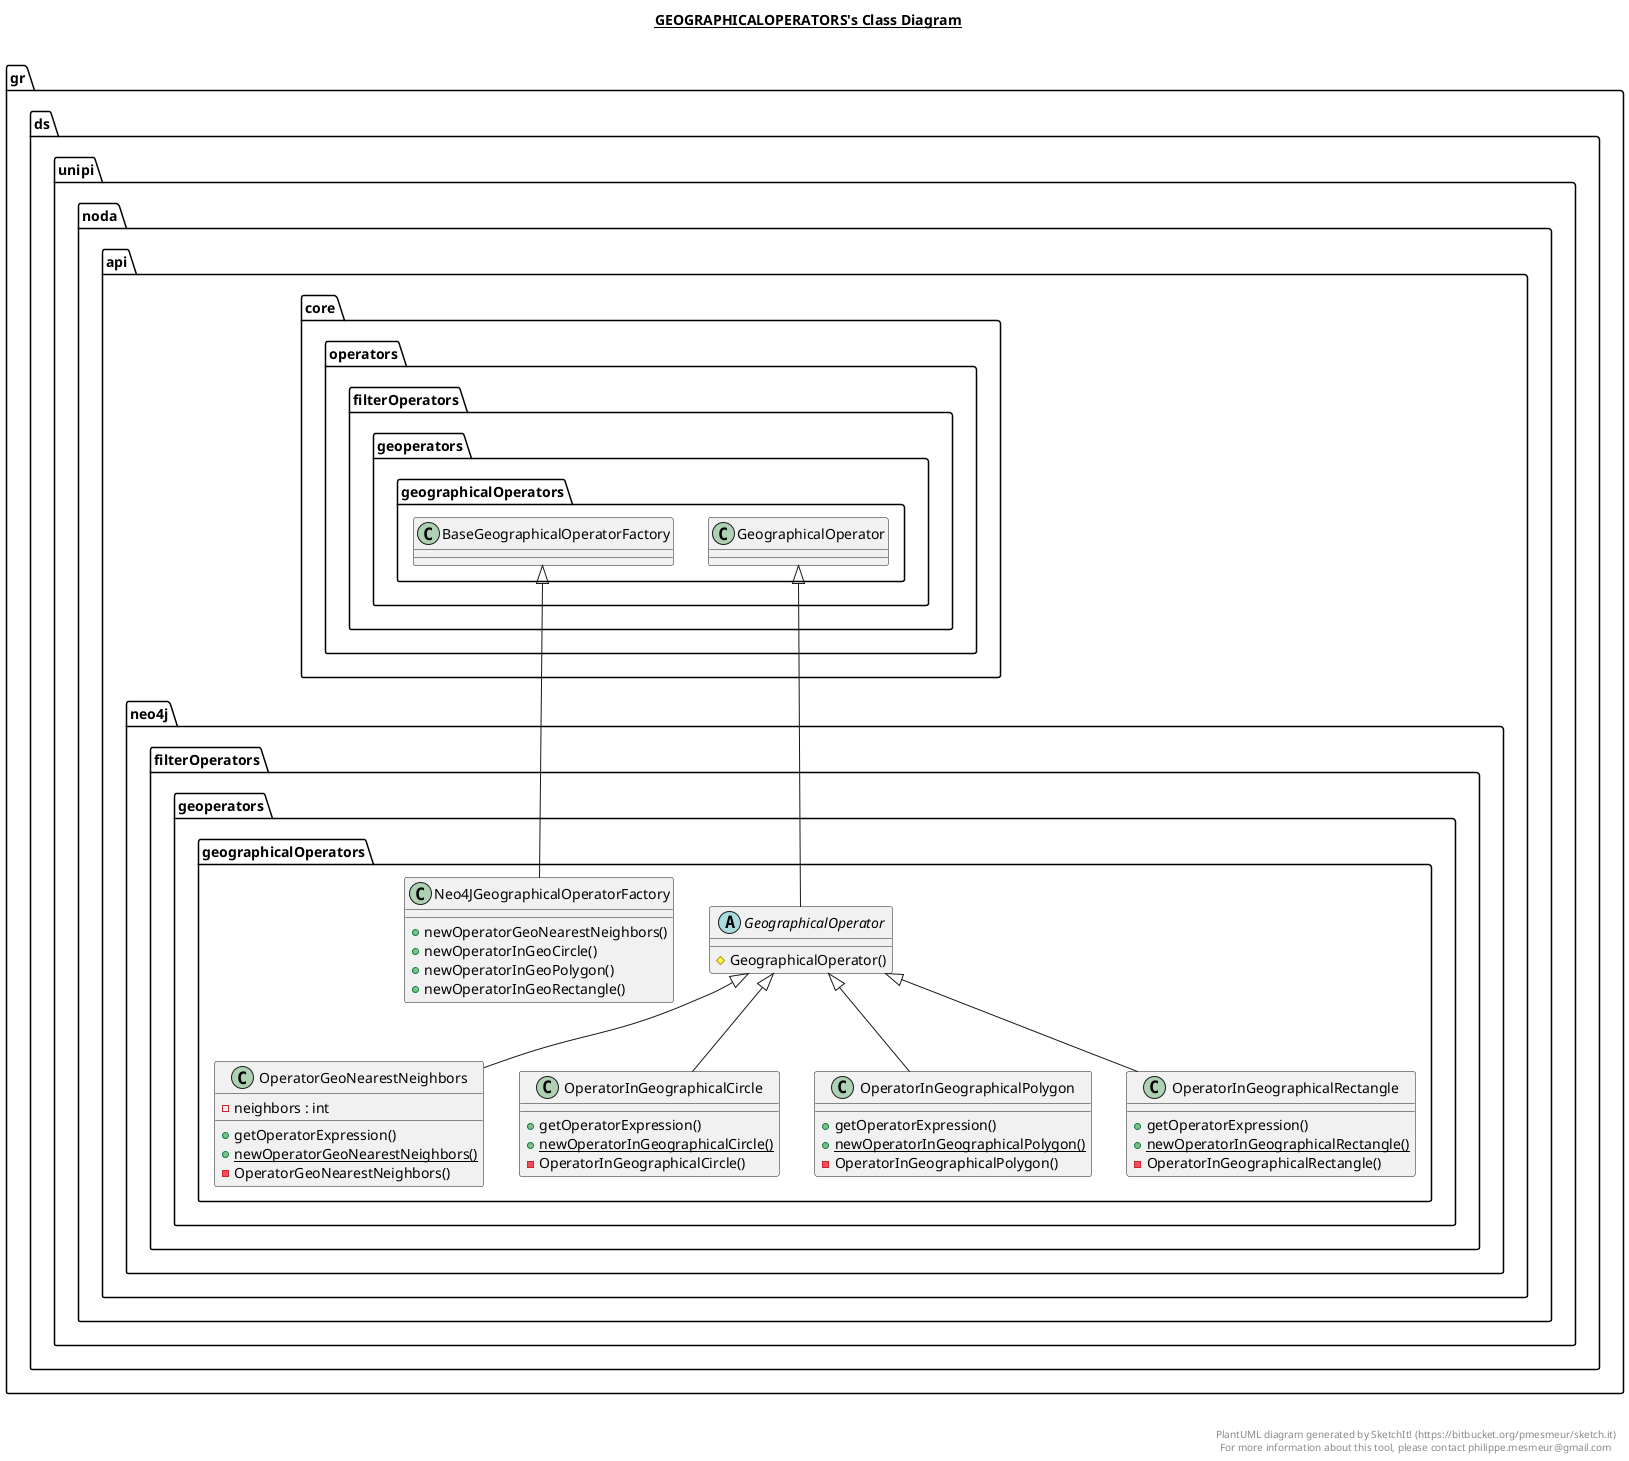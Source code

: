 @startuml

title __GEOGRAPHICALOPERATORS's Class Diagram__\n

  namespace gr.ds.unipi.noda.api.neo4j {
    namespace filterOperators.geoperators.geographicalOperators {
      abstract class gr.ds.unipi.noda.api.neo4j.filterOperators.geoperators.geographicalOperators.GeographicalOperator {
          # GeographicalOperator()
      }
    }
  }
  

  namespace gr.ds.unipi.noda.api.neo4j {
    namespace filterOperators.geoperators.geographicalOperators {
      class gr.ds.unipi.noda.api.neo4j.filterOperators.geoperators.geographicalOperators.Neo4JGeographicalOperatorFactory {
          + newOperatorGeoNearestNeighbors()
          + newOperatorInGeoCircle()
          + newOperatorInGeoPolygon()
          + newOperatorInGeoRectangle()
      }
    }
  }
  

  namespace gr.ds.unipi.noda.api.neo4j {
    namespace filterOperators.geoperators.geographicalOperators {
      class gr.ds.unipi.noda.api.neo4j.filterOperators.geoperators.geographicalOperators.OperatorGeoNearestNeighbors {
          - neighbors : int
          + getOperatorExpression()
          {static} + newOperatorGeoNearestNeighbors()
          - OperatorGeoNearestNeighbors()
      }
    }
  }
  

  namespace gr.ds.unipi.noda.api.neo4j {
    namespace filterOperators.geoperators.geographicalOperators {
      class gr.ds.unipi.noda.api.neo4j.filterOperators.geoperators.geographicalOperators.OperatorInGeographicalCircle {
          + getOperatorExpression()
          {static} + newOperatorInGeographicalCircle()
          - OperatorInGeographicalCircle()
      }
    }
  }
  

  namespace gr.ds.unipi.noda.api.neo4j {
    namespace filterOperators.geoperators.geographicalOperators {
      class gr.ds.unipi.noda.api.neo4j.filterOperators.geoperators.geographicalOperators.OperatorInGeographicalPolygon {
          + getOperatorExpression()
          {static} + newOperatorInGeographicalPolygon()
          - OperatorInGeographicalPolygon()
      }
    }
  }
  

  namespace gr.ds.unipi.noda.api.neo4j {
    namespace filterOperators.geoperators.geographicalOperators {
      class gr.ds.unipi.noda.api.neo4j.filterOperators.geoperators.geographicalOperators.OperatorInGeographicalRectangle {
          + getOperatorExpression()
          {static} + newOperatorInGeographicalRectangle()
          - OperatorInGeographicalRectangle()
      }
    }
  }
  

  gr.ds.unipi.noda.api.neo4j.filterOperators.geoperators.geographicalOperators.GeographicalOperator -up-|> gr.ds.unipi.noda.api.core.operators.filterOperators.geoperators.geographicalOperators.GeographicalOperator
  gr.ds.unipi.noda.api.neo4j.filterOperators.geoperators.geographicalOperators.Neo4JGeographicalOperatorFactory -up-|> gr.ds.unipi.noda.api.core.operators.filterOperators.geoperators.geographicalOperators.BaseGeographicalOperatorFactory
  gr.ds.unipi.noda.api.neo4j.filterOperators.geoperators.geographicalOperators.OperatorGeoNearestNeighbors -up-|> gr.ds.unipi.noda.api.neo4j.filterOperators.geoperators.geographicalOperators.GeographicalOperator
  gr.ds.unipi.noda.api.neo4j.filterOperators.geoperators.geographicalOperators.OperatorInGeographicalCircle -up-|> gr.ds.unipi.noda.api.neo4j.filterOperators.geoperators.geographicalOperators.GeographicalOperator
  gr.ds.unipi.noda.api.neo4j.filterOperators.geoperators.geographicalOperators.OperatorInGeographicalPolygon -up-|> gr.ds.unipi.noda.api.neo4j.filterOperators.geoperators.geographicalOperators.GeographicalOperator
  gr.ds.unipi.noda.api.neo4j.filterOperators.geoperators.geographicalOperators.OperatorInGeographicalRectangle -up-|> gr.ds.unipi.noda.api.neo4j.filterOperators.geoperators.geographicalOperators.GeographicalOperator


right footer


PlantUML diagram generated by SketchIt! (https://bitbucket.org/pmesmeur/sketch.it)
For more information about this tool, please contact philippe.mesmeur@gmail.com
endfooter

@enduml
